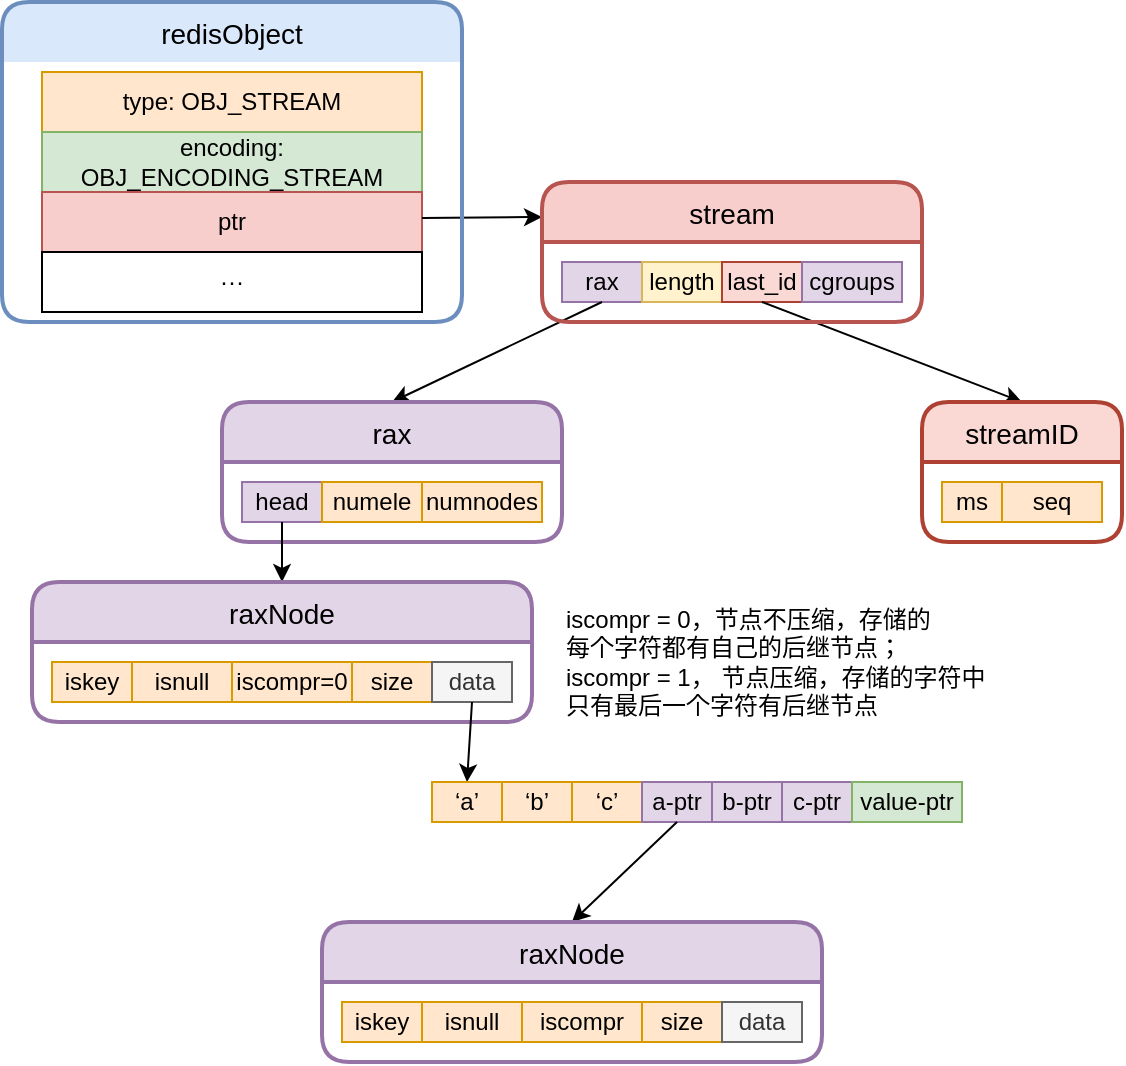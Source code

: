 <mxfile version="13.7.9" type="github"><diagram id="dsL6oakeFicBOrvGSXXl" name="Page-1"><mxGraphModel dx="1426" dy="865" grid="1" gridSize="10" guides="1" tooltips="1" connect="1" arrows="1" fold="1" page="1" pageScale="1" pageWidth="827" pageHeight="1169" math="0" shadow="0"><root><mxCell id="0"/><mxCell id="1" parent="0"/><mxCell id="AwmPWCsKpeCnTsiZ5o42-3" value="type: OBJ_STREAM" style="whiteSpace=wrap;html=1;align=center;fillColor=#ffe6cc;strokeColor=#d79b00;" parent="1" vertex="1"><mxGeometry x="60" y="75" width="190" height="30" as="geometry"/></mxCell><mxCell id="AwmPWCsKpeCnTsiZ5o42-4" value="encoding: OBJ_ENCODING_STREAM" style="whiteSpace=wrap;html=1;align=center;fillColor=#d5e8d4;strokeColor=#82b366;" parent="1" vertex="1"><mxGeometry x="60" y="105" width="190" height="30" as="geometry"/></mxCell><mxCell id="AwmPWCsKpeCnTsiZ5o42-5" value="ptr" style="whiteSpace=wrap;html=1;align=center;fillColor=#f8cecc;strokeColor=#b85450;" parent="1" vertex="1"><mxGeometry x="60" y="135" width="190" height="30" as="geometry"/></mxCell><mxCell id="AwmPWCsKpeCnTsiZ5o42-6" value="···" style="whiteSpace=wrap;html=1;align=center;" parent="1" vertex="1"><mxGeometry x="60" y="165" width="190" height="30" as="geometry"/></mxCell><mxCell id="sL11Fz4VMmUzkcyhf7-z-1" value="" style="endArrow=classic;html=1;entryX=0;entryY=0.25;entryDx=0;entryDy=0;" parent="1" target="sL11Fz4VMmUzkcyhf7-z-2" edge="1"><mxGeometry width="50" height="50" relative="1" as="geometry"><mxPoint x="250" y="148" as="sourcePoint"/><mxPoint x="320" y="150" as="targetPoint"/></mxGeometry></mxCell><mxCell id="sL11Fz4VMmUzkcyhf7-z-11" value="rax" style="whiteSpace=wrap;html=1;align=center;fillColor=#e1d5e7;strokeColor=#9673a6;" parent="1" vertex="1"><mxGeometry x="320" y="170" width="40" height="20" as="geometry"/></mxCell><mxCell id="sL11Fz4VMmUzkcyhf7-z-12" value="length" style="whiteSpace=wrap;html=1;align=center;fillColor=#fff2cc;strokeColor=#d6b656;" parent="1" vertex="1"><mxGeometry x="360" y="170" width="40" height="20" as="geometry"/></mxCell><mxCell id="sL11Fz4VMmUzkcyhf7-z-16" value="head" style="whiteSpace=wrap;html=1;align=center;fillColor=#e1d5e7;strokeColor=#9673a6;" parent="1" vertex="1"><mxGeometry x="160" y="280" width="40" height="20" as="geometry"/></mxCell><mxCell id="sL11Fz4VMmUzkcyhf7-z-17" value="numele" style="whiteSpace=wrap;html=1;align=center;fillColor=#ffe6cc;strokeColor=#d79b00;" parent="1" vertex="1"><mxGeometry x="200" y="280" width="50" height="20" as="geometry"/></mxCell><mxCell id="sL11Fz4VMmUzkcyhf7-z-18" value="numnodes" style="whiteSpace=wrap;html=1;align=center;fillColor=#ffe6cc;strokeColor=#d79b00;" parent="1" vertex="1"><mxGeometry x="250" y="280" width="60" height="20" as="geometry"/></mxCell><mxCell id="_xa1W3J-9zqtQ6eRS-k8-1" value="last_id" style="whiteSpace=wrap;html=1;align=center;fillColor=#fad9d5;strokeColor=#ae4132;" parent="1" vertex="1"><mxGeometry x="400" y="170" width="40" height="20" as="geometry"/></mxCell><mxCell id="_xa1W3J-9zqtQ6eRS-k8-5" value="ms" style="whiteSpace=wrap;html=1;align=center;fillColor=#ffe6cc;strokeColor=#d79b00;" parent="1" vertex="1"><mxGeometry x="510" y="280" width="30" height="20" as="geometry"/></mxCell><mxCell id="_xa1W3J-9zqtQ6eRS-k8-6" value="seq" style="whiteSpace=wrap;html=1;align=center;fillColor=#ffe6cc;strokeColor=#d79b00;" parent="1" vertex="1"><mxGeometry x="540" y="280" width="50" height="20" as="geometry"/></mxCell><mxCell id="_xa1W3J-9zqtQ6eRS-k8-15" value="" style="endArrow=classic;html=1;exitX=0.5;exitY=1;exitDx=0;exitDy=0;entryX=0.5;entryY=0;entryDx=0;entryDy=0;" parent="1" source="_xa1W3J-9zqtQ6eRS-k8-1" target="_xa1W3J-9zqtQ6eRS-k8-14" edge="1"><mxGeometry width="50" height="50" relative="1" as="geometry"><mxPoint x="665" y="215" as="sourcePoint"/><mxPoint x="715" y="165" as="targetPoint"/></mxGeometry></mxCell><mxCell id="AwmPWCsKpeCnTsiZ5o42-1" value="redisObject" style="swimlane;childLayout=stackLayout;horizontal=1;startSize=30;horizontalStack=0;rounded=1;fontSize=14;fontStyle=0;strokeWidth=2;resizeParent=0;resizeLast=1;shadow=0;dashed=0;align=center;swimlaneLine=0;fillColor=#dae8fc;strokeColor=#6c8ebf;" parent="1" vertex="1"><mxGeometry x="40" y="40" width="230" height="160" as="geometry"/></mxCell><mxCell id="g0kWle4Djc0Si4zrOYpd-1" value="cgroups" style="whiteSpace=wrap;html=1;align=center;fillColor=#e1d5e7;strokeColor=#9673a6;" vertex="1" parent="1"><mxGeometry x="440" y="170" width="50" height="20" as="geometry"/></mxCell><mxCell id="g0kWle4Djc0Si4zrOYpd-2" value="" style="endArrow=classic;html=1;exitX=0.5;exitY=1;exitDx=0;exitDy=0;entryX=0.5;entryY=0;entryDx=0;entryDy=0;" edge="1" parent="1" source="sL11Fz4VMmUzkcyhf7-z-11" target="sL11Fz4VMmUzkcyhf7-z-22"><mxGeometry width="50" height="50" relative="1" as="geometry"><mxPoint x="570" y="320" as="sourcePoint"/><mxPoint x="620" y="270" as="targetPoint"/></mxGeometry></mxCell><mxCell id="_xa1W3J-9zqtQ6eRS-k8-14" value="streamID" style="swimlane;childLayout=stackLayout;horizontal=1;startSize=30;horizontalStack=0;rounded=1;fontSize=14;fontStyle=0;strokeWidth=2;resizeParent=0;resizeLast=1;shadow=0;dashed=0;align=center;fillColor=#fad9d5;strokeColor=#ae4132;" parent="1" vertex="1"><mxGeometry x="500" y="240" width="100" height="70" as="geometry"/></mxCell><mxCell id="sL11Fz4VMmUzkcyhf7-z-2" value="stream" style="swimlane;childLayout=stackLayout;horizontal=1;startSize=30;horizontalStack=0;rounded=1;fontSize=14;fontStyle=0;strokeWidth=2;resizeParent=0;resizeLast=1;shadow=0;dashed=0;align=center;fillColor=#f8cecc;strokeColor=#b85450;" parent="1" vertex="1"><mxGeometry x="310" y="130" width="190" height="70" as="geometry"/></mxCell><mxCell id="sL11Fz4VMmUzkcyhf7-z-22" value="rax" style="swimlane;childLayout=stackLayout;horizontal=1;startSize=30;horizontalStack=0;rounded=1;fontSize=14;fontStyle=0;strokeWidth=2;resizeParent=0;resizeLast=1;shadow=0;dashed=0;align=center;fillColor=#e1d5e7;strokeColor=#9673a6;" parent="1" vertex="1"><mxGeometry x="150" y="240" width="170" height="70" as="geometry"/></mxCell><mxCell id="g0kWle4Djc0Si4zrOYpd-3" value="" style="endArrow=classic;html=1;exitX=0.5;exitY=1;exitDx=0;exitDy=0;entryX=0.5;entryY=0;entryDx=0;entryDy=0;" edge="1" parent="1" source="sL11Fz4VMmUzkcyhf7-z-16" target="g0kWle4Djc0Si4zrOYpd-7"><mxGeometry width="50" height="50" relative="1" as="geometry"><mxPoint x="570" y="320" as="sourcePoint"/><mxPoint x="180" y="340" as="targetPoint"/></mxGeometry></mxCell><mxCell id="g0kWle4Djc0Si4zrOYpd-4" value="iskey" style="whiteSpace=wrap;html=1;align=center;fillColor=#ffe6cc;strokeColor=#d79b00;" vertex="1" parent="1"><mxGeometry x="65" y="370" width="40" height="20" as="geometry"/></mxCell><mxCell id="g0kWle4Djc0Si4zrOYpd-5" value="isnull" style="whiteSpace=wrap;html=1;align=center;fillColor=#ffe6cc;strokeColor=#d79b00;" vertex="1" parent="1"><mxGeometry x="105" y="370" width="50" height="20" as="geometry"/></mxCell><mxCell id="g0kWle4Djc0Si4zrOYpd-6" value="iscompr=0" style="whiteSpace=wrap;html=1;align=center;fillColor=#ffe6cc;strokeColor=#d79b00;" vertex="1" parent="1"><mxGeometry x="155" y="370" width="60" height="20" as="geometry"/></mxCell><mxCell id="g0kWle4Djc0Si4zrOYpd-8" value="size" style="whiteSpace=wrap;html=1;align=center;fillColor=#ffe6cc;strokeColor=#d79b00;" vertex="1" parent="1"><mxGeometry x="215" y="370" width="40" height="20" as="geometry"/></mxCell><mxCell id="g0kWle4Djc0Si4zrOYpd-9" value="data" style="whiteSpace=wrap;html=1;align=center;fillColor=#f5f5f5;strokeColor=#666666;fontColor=#333333;" vertex="1" parent="1"><mxGeometry x="255" y="370" width="40" height="20" as="geometry"/></mxCell><mxCell id="g0kWle4Djc0Si4zrOYpd-7" value="raxNode" style="swimlane;childLayout=stackLayout;horizontal=1;startSize=30;horizontalStack=0;rounded=1;fontSize=14;fontStyle=0;strokeWidth=2;resizeParent=0;resizeLast=1;shadow=0;dashed=0;align=center;fillColor=#e1d5e7;strokeColor=#9673a6;" vertex="1" parent="1"><mxGeometry x="55" y="330" width="250" height="70" as="geometry"/></mxCell><mxCell id="g0kWle4Djc0Si4zrOYpd-10" value="" style="endArrow=classic;html=1;exitX=0.5;exitY=1;exitDx=0;exitDy=0;entryX=0.5;entryY=0;entryDx=0;entryDy=0;" edge="1" parent="1" source="g0kWle4Djc0Si4zrOYpd-9" target="g0kWle4Djc0Si4zrOYpd-13"><mxGeometry width="50" height="50" relative="1" as="geometry"><mxPoint x="550" y="360" as="sourcePoint"/><mxPoint x="275" y="420" as="targetPoint"/></mxGeometry></mxCell><mxCell id="g0kWle4Djc0Si4zrOYpd-12" value="iscompr = 0，节点不压缩，存储的&lt;br&gt;每个字符都有自己的后继节点；&lt;br&gt;iscompr = 1， 节点压缩，存储的字符中&lt;br&gt;只有最后一个字符有后继节点" style="text;html=1;align=left;verticalAlign=middle;resizable=0;points=[];autosize=1;" vertex="1" parent="1"><mxGeometry x="320" y="340" width="230" height="60" as="geometry"/></mxCell><mxCell id="g0kWle4Djc0Si4zrOYpd-13" value="‘a’" style="whiteSpace=wrap;html=1;align=center;fillColor=#ffe6cc;strokeColor=#d79b00;" vertex="1" parent="1"><mxGeometry x="255" y="430" width="35" height="20" as="geometry"/></mxCell><mxCell id="g0kWle4Djc0Si4zrOYpd-14" value="‘b’" style="whiteSpace=wrap;html=1;align=center;fillColor=#ffe6cc;strokeColor=#d79b00;" vertex="1" parent="1"><mxGeometry x="290" y="430" width="35" height="20" as="geometry"/></mxCell><mxCell id="g0kWle4Djc0Si4zrOYpd-15" value="‘c’" style="whiteSpace=wrap;html=1;align=center;fillColor=#ffe6cc;strokeColor=#d79b00;" vertex="1" parent="1"><mxGeometry x="325" y="430" width="35" height="20" as="geometry"/></mxCell><mxCell id="g0kWle4Djc0Si4zrOYpd-16" value="a-ptr" style="whiteSpace=wrap;html=1;align=center;fillColor=#e1d5e7;strokeColor=#9673a6;" vertex="1" parent="1"><mxGeometry x="360" y="430" width="35" height="20" as="geometry"/></mxCell><mxCell id="g0kWle4Djc0Si4zrOYpd-17" value="b-ptr" style="whiteSpace=wrap;html=1;align=center;fillColor=#e1d5e7;strokeColor=#9673a6;" vertex="1" parent="1"><mxGeometry x="395" y="430" width="35" height="20" as="geometry"/></mxCell><mxCell id="g0kWle4Djc0Si4zrOYpd-18" value="c-ptr" style="whiteSpace=wrap;html=1;align=center;fillColor=#e1d5e7;strokeColor=#9673a6;" vertex="1" parent="1"><mxGeometry x="430" y="430" width="35" height="20" as="geometry"/></mxCell><mxCell id="g0kWle4Djc0Si4zrOYpd-19" value="value-ptr" style="whiteSpace=wrap;html=1;align=center;fillColor=#d5e8d4;strokeColor=#82b366;" vertex="1" parent="1"><mxGeometry x="465" y="430" width="55" height="20" as="geometry"/></mxCell><mxCell id="g0kWle4Djc0Si4zrOYpd-20" value="" style="endArrow=classic;html=1;exitX=0.5;exitY=1;exitDx=0;exitDy=0;entryX=0.5;entryY=0;entryDx=0;entryDy=0;" edge="1" parent="1" source="g0kWle4Djc0Si4zrOYpd-16" target="g0kWle4Djc0Si4zrOYpd-26"><mxGeometry width="50" height="50" relative="1" as="geometry"><mxPoint x="550" y="390" as="sourcePoint"/><mxPoint x="340" y="490" as="targetPoint"/></mxGeometry></mxCell><mxCell id="g0kWle4Djc0Si4zrOYpd-21" value="iskey" style="whiteSpace=wrap;html=1;align=center;fillColor=#ffe6cc;strokeColor=#d79b00;" vertex="1" parent="1"><mxGeometry x="210" y="540" width="40" height="20" as="geometry"/></mxCell><mxCell id="g0kWle4Djc0Si4zrOYpd-22" value="isnull" style="whiteSpace=wrap;html=1;align=center;fillColor=#ffe6cc;strokeColor=#d79b00;" vertex="1" parent="1"><mxGeometry x="250" y="540" width="50" height="20" as="geometry"/></mxCell><mxCell id="g0kWle4Djc0Si4zrOYpd-23" value="iscompr" style="whiteSpace=wrap;html=1;align=center;fillColor=#ffe6cc;strokeColor=#d79b00;" vertex="1" parent="1"><mxGeometry x="300" y="540" width="60" height="20" as="geometry"/></mxCell><mxCell id="g0kWle4Djc0Si4zrOYpd-24" value="size" style="whiteSpace=wrap;html=1;align=center;fillColor=#ffe6cc;strokeColor=#d79b00;" vertex="1" parent="1"><mxGeometry x="360" y="540" width="40" height="20" as="geometry"/></mxCell><mxCell id="g0kWle4Djc0Si4zrOYpd-25" value="data" style="whiteSpace=wrap;html=1;align=center;fillColor=#f5f5f5;strokeColor=#666666;fontColor=#333333;" vertex="1" parent="1"><mxGeometry x="400" y="540" width="40" height="20" as="geometry"/></mxCell><mxCell id="g0kWle4Djc0Si4zrOYpd-26" value="raxNode" style="swimlane;childLayout=stackLayout;horizontal=1;startSize=30;horizontalStack=0;rounded=1;fontSize=14;fontStyle=0;strokeWidth=2;resizeParent=0;resizeLast=1;shadow=0;dashed=0;align=center;fillColor=#e1d5e7;strokeColor=#9673a6;" vertex="1" parent="1"><mxGeometry x="200" y="500" width="250" height="70" as="geometry"/></mxCell></root></mxGraphModel></diagram></mxfile>